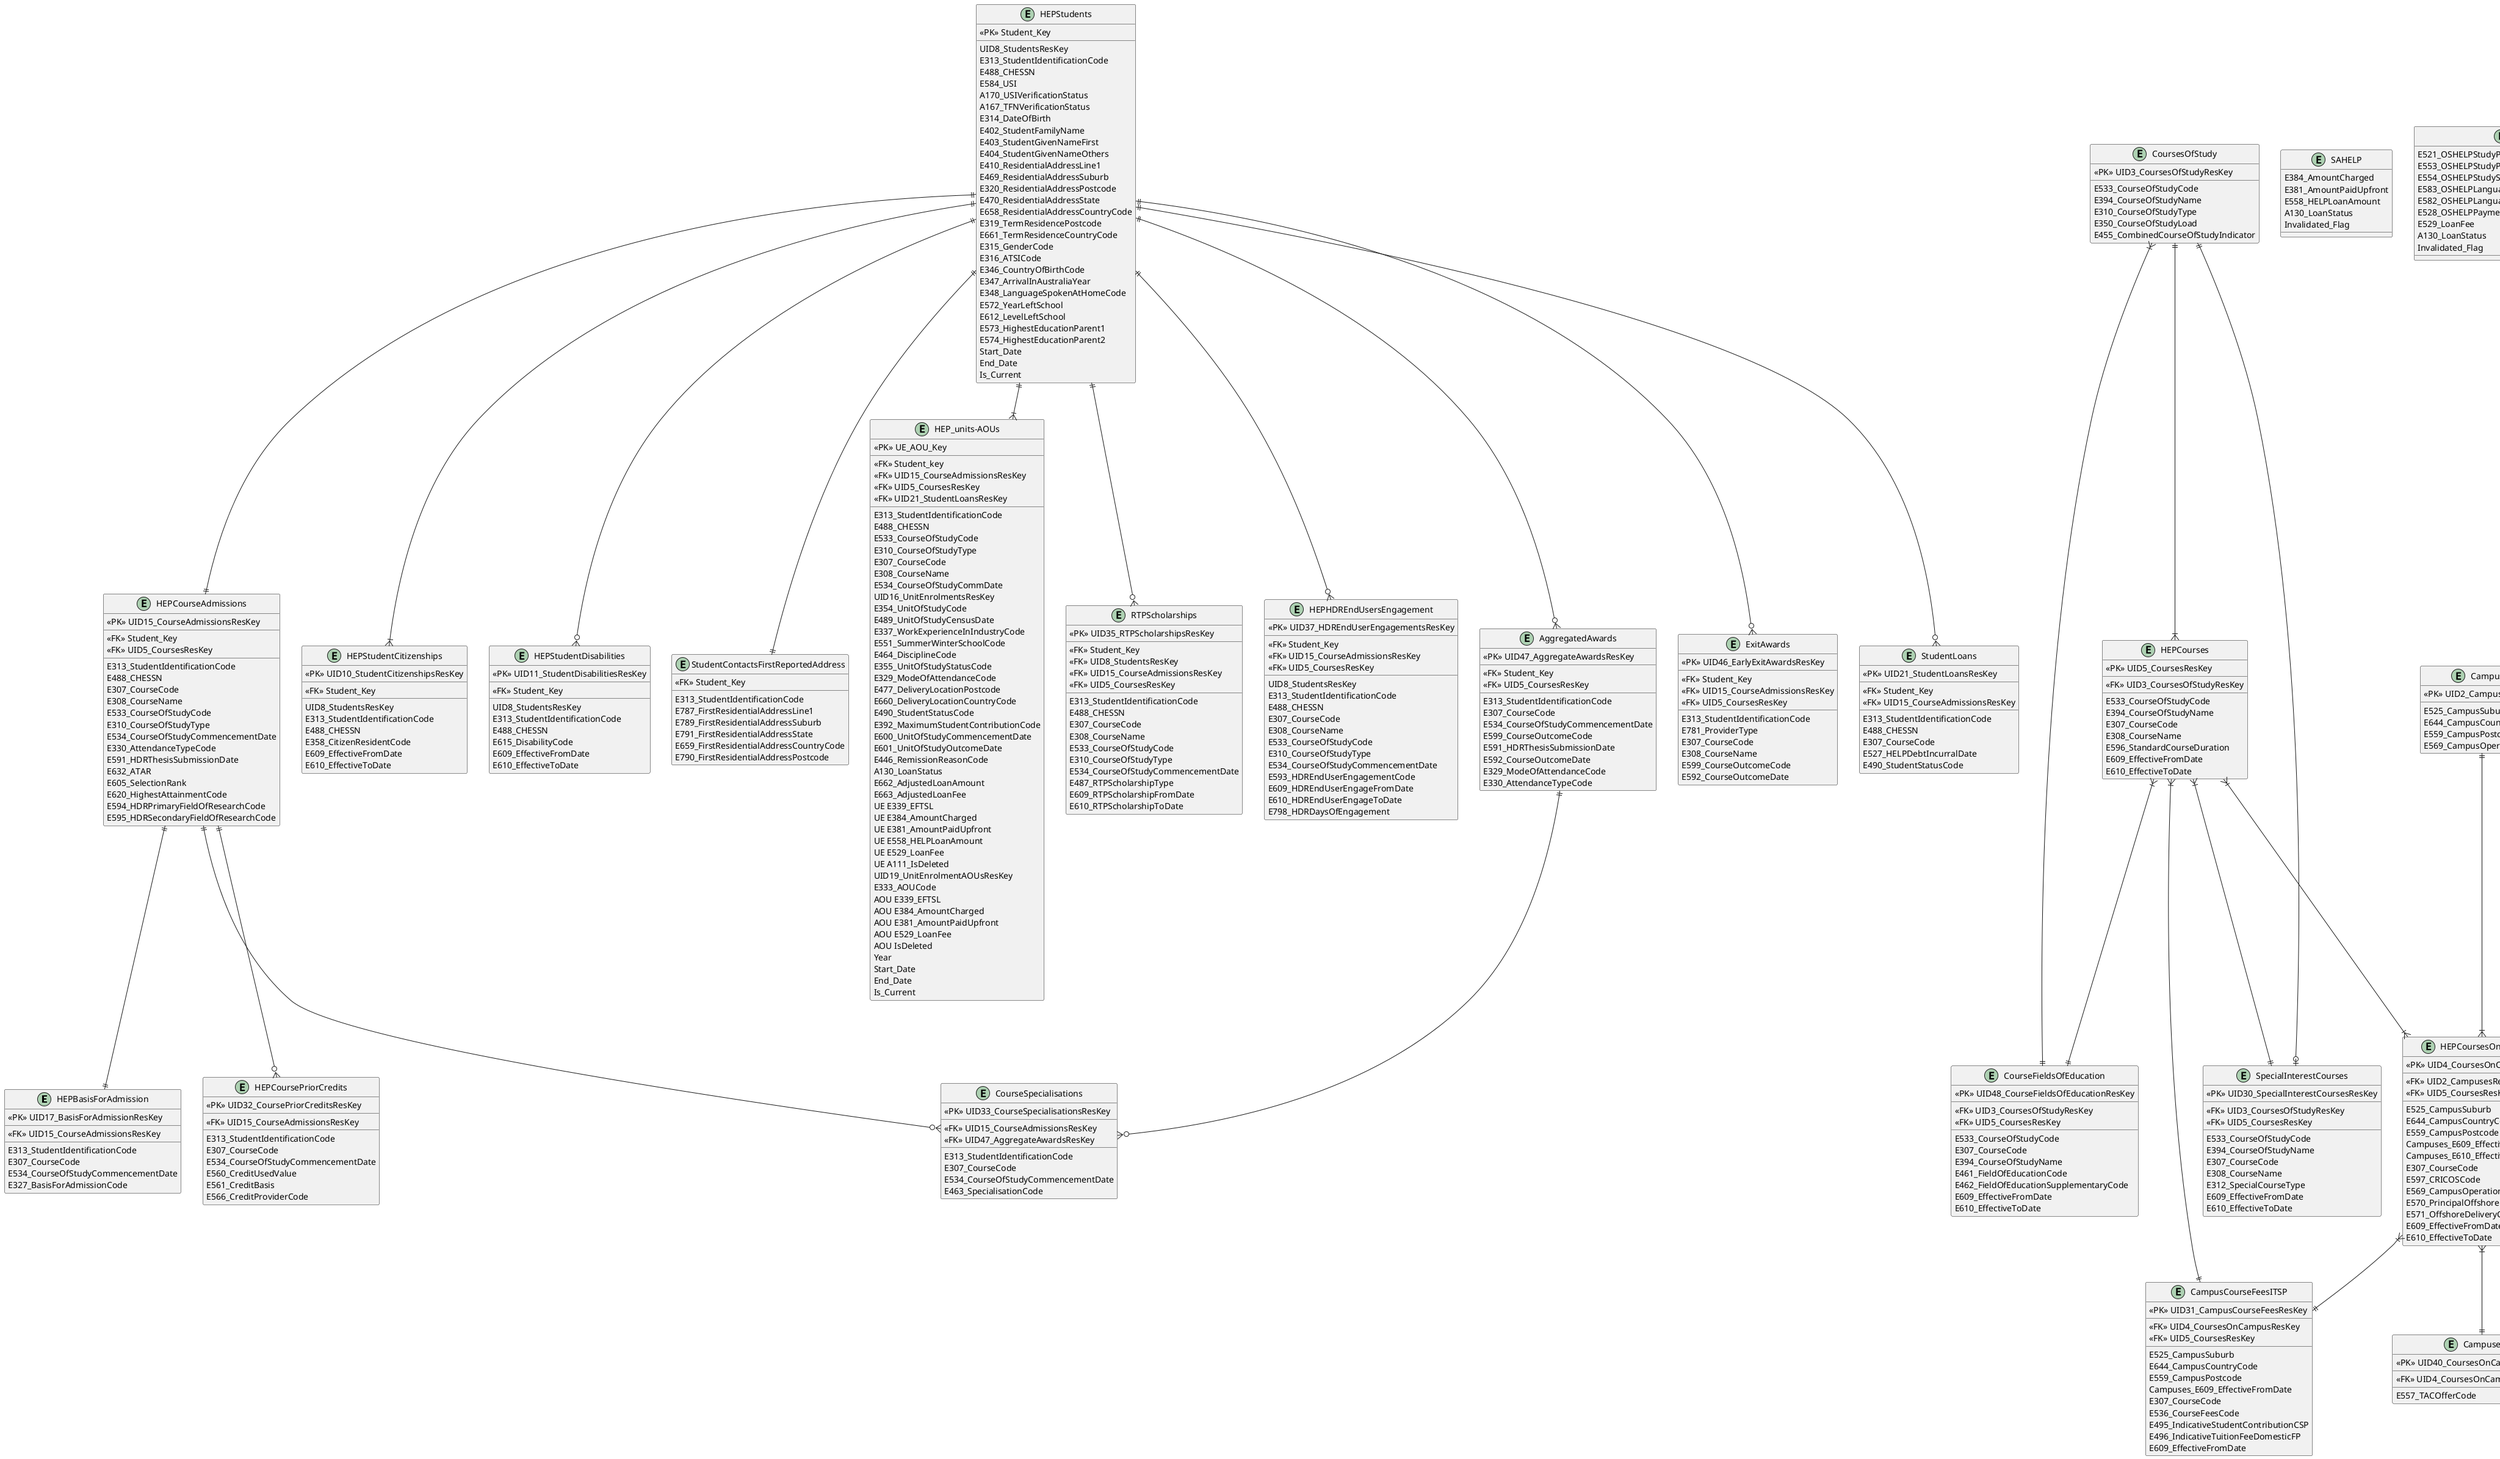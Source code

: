 @startuml

entity HEPBasisForAdmission {
    <<PK>> UID17_BasisForAdmissionResKey
    __
    <<FK>> UID15_CourseAdmissionsResKey
    __
    E313_StudentIdentificationCode
    E307_CourseCode
    E534_CourseOfStudyCommencementDate
    E327_BasisForAdmissionCode
}

entity HEPCoursePriorCredits {
    <<PK>> UID32_CoursePriorCreditsResKey
    __
    <<FK>> UID15_CourseAdmissionsResKey
    __
    E313_StudentIdentificationCode
    E307_CourseCode
    E534_CourseOfStudyCommencementDate
    E560_CreditUsedValue
    E561_CreditBasis
    E566_CreditProviderCode
}

entity HEPCourseAdmissions {
    <<PK>> UID15_CourseAdmissionsResKey
    __
    <<FK>> Student_Key
    <<FK>> UID5_CoursesResKey
    __
    E313_StudentIdentificationCode
    E488_CHESSN
    E307_CourseCode
    E308_CourseName
    E533_CourseOfStudyCode
    E310_CourseOfStudyType
    E534_CourseOfStudyCommencementDate
    E330_AttendanceTypeCode
    E591_HDRThesisSubmissionDate
    E632_ATAR
    E605_SelectionRank
    E620_HighestAttainmentCode
    E594_HDRPrimaryFieldOfResearchCode
    E595_HDRSecondaryFieldOfResearchCode
}

entity HEPStudentCitizenships {
    <<PK>> UID10_StudentCitizenshipsResKey
    __
    <<FK>> Student_Key
    __
    UID8_StudentsResKey
    E313_StudentIdentificationCode
    E488_CHESSN
    E358_CitizenResidentCode
    E609_EffectiveFromDate
    E610_EffectiveToDate
}

entity HEPStudentDisabilities {
    <<PK>> UID11_StudentDisabilitiesResKey
    __
    <<FK>> Student_Key
    __
    UID8_StudentsResKey
    E313_StudentIdentificationCode
    E488_CHESSN
    E615_DisabilityCode
    E609_EffectiveFromDate
    E610_EffectiveToDate
}

entity StudentContactsFirstReportedAddress {
    ' NO PRIMARY KEY?
    <<FK>> Student_Key
    __
    E313_StudentIdentificationCode
    E787_FirstResidentialAddressLine1
    E789_FirstResidentialAddressSuburb
    E791_FirstResidentialAddressState
    E659_FirstResidentialAddressCountryCode
    E790_FirstResidentialAddressPostcode
}

entity HEP_units-AOUs {
    <<PK>> UE_AOU_Key
    __
    <<FK>> Student_key
    <<FK>> UID15_CourseAdmissionsResKey
    <<FK>> UID5_CoursesResKey
    <<FK>> UID21_StudentLoansResKey
    __
    E313_StudentIdentificationCode
    E488_CHESSN
    E533_CourseOfStudyCode
    E310_CourseOfStudyType
    E307_CourseCode
    E308_CourseName
    E534_CourseOfStudyCommDate
    UID16_UnitEnrolmentsResKey
    E354_UnitOfStudyCode
    E489_UnitOfStudyCensusDate
    E337_WorkExperienceInIndustryCode
    E551_SummerWinterSchoolCode
    E464_DisciplineCode
    E355_UnitOfStudyStatusCode
    E329_ModeOfAttendanceCode
    E477_DeliveryLocationPostcode
    E660_DeliveryLocationCountryCode
    E490_StudentStatusCode
    E392_MaximumStudentContributionCode
    E600_UnitOfStudyCommencementDate
    E601_UnitOfStudyOutcomeDate
    E446_RemissionReasonCode
    A130_LoanStatus
    E662_AdjustedLoanAmount
    E663_AdjustedLoanFee
    UE E339_EFTSL
    UE E384_AmountCharged
    UE E381_AmountPaidUpfront
    UE E558_HELPLoanAmount
    UE E529_LoanFee
    UE A111_IsDeleted
    UID19_UnitEnrolmentAOUsResKey
    E333_AOUCode
    AOU E339_EFTSL
    AOU E384_AmountCharged
    AOU E381_AmountPaidUpfront
    AOU E529_LoanFee
    AOU IsDeleted
    Year
    Start_Date
    End_Date
    Is_Current
}

entity RTPScholarships {
    <<PK>> UID35_RTPScholarshipsResKey
    __
    <<FK>> Student_Key
    <<FK>> UID8_StudentsResKey
    <<FK>> UID15_CourseAdmissionsResKey
    <<FK>> UID5_CoursesResKey
    __
    E313_StudentIdentificationCode
    E488_CHESSN
    E307_CourseCode
    E308_CourseName
    E533_CourseOfStudyCode
    E310_CourseOfStudyType
    E534_CourseOfStudyCommencementDate
    E487_RTPScholarshipType
    E609_RTPScholarshipFromDate
    E610_RTPScholarshipToDate
}

entity HEPHDREndUsersEngagement {
    <<PK>> UID37_HDREndUserEngagementsResKey
    __
    <<FK>> Student_Key
    <<FK>> UID15_CourseAdmissionsResKey
    <<FK>> UID5_CoursesResKey
    __
    UID8_StudentsResKey
    E313_StudentIdentificationCode
    E488_CHESSN
    E307_CourseCode
    E308_CourseName
    E533_CourseOfStudyCode
    E310_CourseOfStudyType
    E534_CourseOfStudyCommencementDate
    E593_HDREndUserEngagementCode
    E609_HDREndUserEngageFromDate
    E610_HDREndUserEngageToDate
    E798_HDRDaysOfEngagement
}

entity SpecialInterestCourses {
    <<PK>> UID30_SpecialInterestCoursesResKey
    __
    <<FK>> UID3_CoursesOfStudyResKey
    <<FK>> UID5_CoursesResKey
    __
    E533_CourseOfStudyCode
    E394_CourseOfStudyName
    E307_CourseCode
    E308_CourseName
    E312_SpecialCourseType
    E609_EffectiveFromDate
    E610_EffectiveToDate
}

entity HEPCourses {
    <<PK>> UID5_CoursesResKey
    __
    <<FK>> UID3_CoursesOfStudyResKey
    __
    E533_CourseOfStudyCode
    E394_CourseOfStudyName
    E307_CourseCode
    E308_CourseName
    E596_StandardCourseDuration
    E609_EffectiveFromDate
    E610_EffectiveToDate
}

entity CourseSpecialisations {
    <<PK>> UID33_CourseSpecialisationsResKey
    __
    <<FK>> UID15_CourseAdmissionsResKey
    <<FK>> UID47_AggregateAwardsResKey
    __
    E313_StudentIdentificationCode
    E307_CourseCode
    E534_CourseOfStudyCommencementDate
    E463_SpecialisationCode
}

entity HEPStudents {
    <<PK>> Student_Key
    __
    UID8_StudentsResKey
    E313_StudentIdentificationCode
    E488_CHESSN
    E584_USI
    A170_USIVerificationStatus
    A167_TFNVerificationStatus
    E314_DateOfBirth
    E402_StudentFamilyName
    E403_StudentGivenNameFirst
    E404_StudentGivenNameOthers
    E410_ResidentialAddressLine1
    E469_ResidentialAddressSuburb
    E320_ResidentialAddressPostcode
    E470_ResidentialAddressState
    E658_ResidentialAddressCountryCode
    E319_TermResidencePostcode
    E661_TermResidenceCountryCode
    E315_GenderCode
    E316_ATSICode
    E346_CountryOfBirthCode
    E347_ArrivalInAustraliaYear
    E348_LanguageSpokenAtHomeCode
    E572_YearLeftSchool
    E612_LevelLeftSchool
    E573_HighestEducationParent1
    E574_HighestEducationParent2
    Start_Date
    End_Date
    Is_Current
}

entity AggregatedAwards {
    <<PK>> UID47_AggregateAwardsResKey
    __
    <<FK>> Student_Key
    <<FK>> UID5_CoursesResKey
    __
    E313_StudentIdentificationCode
    E307_CourseCode
    E534_CourseOfStudyCommencementDate
    E599_CourseOutcomeCode
    E591_HDRThesisSubmissionDate
    E592_CourseOutcomeDate
    E329_ModeOfAttendanceCode
    E330_AttendanceTypeCode
}

 
entity ExitAwards {
    <<PK>> UID46_EarlyExitAwardsResKey
    __
    <<FK>> Student_Key
    <<FK>> UID15_CourseAdmissionsResKey
    <<FK>> UID5_CoursesResKey
    __
    E313_StudentIdentificationCode
    E781_ProviderType
    E307_CourseCode
    E308_CourseName
    E599_CourseOutcomeCode
    E592_CourseOutcomeDate
}

entity CourseFieldsOfEducation {
    <<PK>> UID48_CourseFieldsOfEducationResKey
    __
    <<FK>> UID3_CoursesOfStudyResKey
    <<FK>> UID5_CoursesResKey
    __
    E533_CourseOfStudyCode
    E307_CourseCode
    E394_CourseOfStudyName
    E461_FieldOfEducationCode
    E462_FieldOfEducationSupplementaryCode
    E609_EffectiveFromDate
    E610_EffectiveToDate
}

entity CoursesOfStudy {
    <<PK>> UID3_CoursesOfStudyResKey
    __
    E533_CourseOfStudyCode
    E394_CourseOfStudyName
    E310_CourseOfStudyType
    E350_CourseOfStudyLoad
    E455_CombinedCourseOfStudyIndicator
}

entity CampusCourseFeesITSP {
    <<PK>> UID31_CampusCourseFeesResKey
    __
    <<FK>> UID4_CoursesOnCampusResKey
    <<FK>> UID5_CoursesResKey
    __
    E525_CampusSuburb
    E644_CampusCountryCode
    E559_CampusPostcode
    Campuses_E609_EffectiveFromDate
    E307_CourseCode
    E536_CourseFeesCode
    E495_IndicativeStudentContributionCSP
    E496_IndicativeTuitionFeeDomesticFP
    E609_EffectiveFromDate
}

entity HEPCoursesOnCampuses {
    <<PK>> UID4_CoursesOnCampusResKey
    __
    <<FK>> UID2_CampusesResKey
    <<FK>> UID5_CoursesResKey
    __
    E525_CampusSuburb
    E644_CampusCountryCode
    E559_CampusPostcode
    Campuses_E609_EffectiveFromDate
    Campuses_E610_EffectiveToDate
    E307_CourseCode
    E597_CRICOSCode
    E569_CampusOperationType
    E570_PrincipalOffshoreDeliveryMode
    E571_OffshoreDeliveryCode
    E609_EffectiveFromDate
    E610_EffectiveToDate
}

entity CampusesTAC {
    <<PK>> UID40_CoursesOnCampusTACResKey
    __
    <<FK>> UID4_CoursesOnCampusResKey
    __
    E557_TACOfferCode
}

entity StudentLoans {
    <<PK>> UID21_StudentLoansResKey
    __
    <<FK>> Student_Key
    <<FK>> UID15_CourseAdmissionsResKey
    __
    E313_StudentIdentificationCode
    E488_CHESSN
    E307_CourseCode
    E527_HELPDebtIncurralDate
    E490_StudentStatusCode
}

entity Campuses {
    <<PK>> UID2_CampusesResKey
    __
    E525_CampusSuburb
    E644_CampusCountryCode
    E559_CampusPostcode
    E569_CampusOperationType
}

entity SAHELP {
    E384_AmountCharged
    E381_AmountPaidUpfront
    E558_HELPLoanAmount
    A130_LoanStatus
    Invalidated_Flag
}

entity OSHELP {
    E521_OSHELPStudyPeriodCommencementDate
    E553_OSHELPStudyPrimaryCountryCode
    E554_OSHELPStudySecondaryCountryCode
    E583_OSHELPLanguageStudyCommencementDate
    E582_OSHELPLanguageCode
    E528_OSHELPPaymentAmount
    E529_LoanFee
    A130_LoanStatus
    Invalidated_Flag
}


HEPCourseAdmissions ||--|| HEPBasisForAdmission
HEPCourseAdmissions ||--o{ HEPCoursePriorCredits
HEPCourseAdmissions ||--o{ CourseSpecialisations

HEPCourses }|--|| SpecialInterestCourses
HEPCourses }|--|| CourseFieldsOfEducation
HEPCourses }|--|| CampusCourseFeesITSP
HEPCourses }|--|{ HEPCoursesOnCampuses

HEPStudents ||--|| HEPCourseAdmissions
HEPStudents ||--|{ HEPStudentCitizenships
HEPStudents ||--o{ HEPStudentDisabilities
HEPStudents ||--|| StudentContactsFirstReportedAddress
HEPStudents ||--|{ "HEP_units-AOUs"
HEPStudents ||--o{ RTPScholarships
HEPStudents ||--o{ HEPHDREndUsersEngagement
HEPStudents ||--o{ StudentLoans
HEPStudents ||--o{ AggregatedAwards
HEPStudents ||--o{ ExitAwards

Campuses ||--|{ HEPCoursesOnCampuses
AggregatedAwards ||--o{ CourseSpecialisations

CoursesOfStudy }|--|| CourseFieldsOfEducation
CoursesOfStudy ||--o| SpecialInterestCourses
CoursesOfStudy ||--|{ HEPCourses

HEPCoursesOnCampuses }|--|| CampusCourseFeesITSP
HEPCoursesOnCampuses }|--|| CampusesTAC

' SAHELP ?
' OSHELP ?
' StudentLoans -- "HEP_units-AOUs"

@enduml
